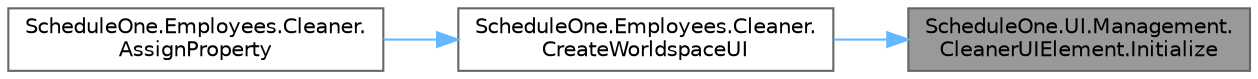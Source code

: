 digraph "ScheduleOne.UI.Management.CleanerUIElement.Initialize"
{
 // LATEX_PDF_SIZE
  bgcolor="transparent";
  edge [fontname=Helvetica,fontsize=10,labelfontname=Helvetica,labelfontsize=10];
  node [fontname=Helvetica,fontsize=10,shape=box,height=0.2,width=0.4];
  rankdir="RL";
  Node1 [id="Node000001",label="ScheduleOne.UI.Management.\lCleanerUIElement.Initialize",height=0.2,width=0.4,color="gray40", fillcolor="grey60", style="filled", fontcolor="black",tooltip=" "];
  Node1 -> Node2 [id="edge1_Node000001_Node000002",dir="back",color="steelblue1",style="solid",tooltip=" "];
  Node2 [id="Node000002",label="ScheduleOne.Employees.Cleaner.\lCreateWorldspaceUI",height=0.2,width=0.4,color="grey40", fillcolor="white", style="filled",URL="$class_schedule_one_1_1_employees_1_1_cleaner.html#a05d547b2efb81be2e04965917cf80473",tooltip=" "];
  Node2 -> Node3 [id="edge2_Node000002_Node000003",dir="back",color="steelblue1",style="solid",tooltip=" "];
  Node3 [id="Node000003",label="ScheduleOne.Employees.Cleaner.\lAssignProperty",height=0.2,width=0.4,color="grey40", fillcolor="white", style="filled",URL="$class_schedule_one_1_1_employees_1_1_cleaner.html#a5d55602fd41e22c0c0ba401547010860",tooltip=" "];
}
